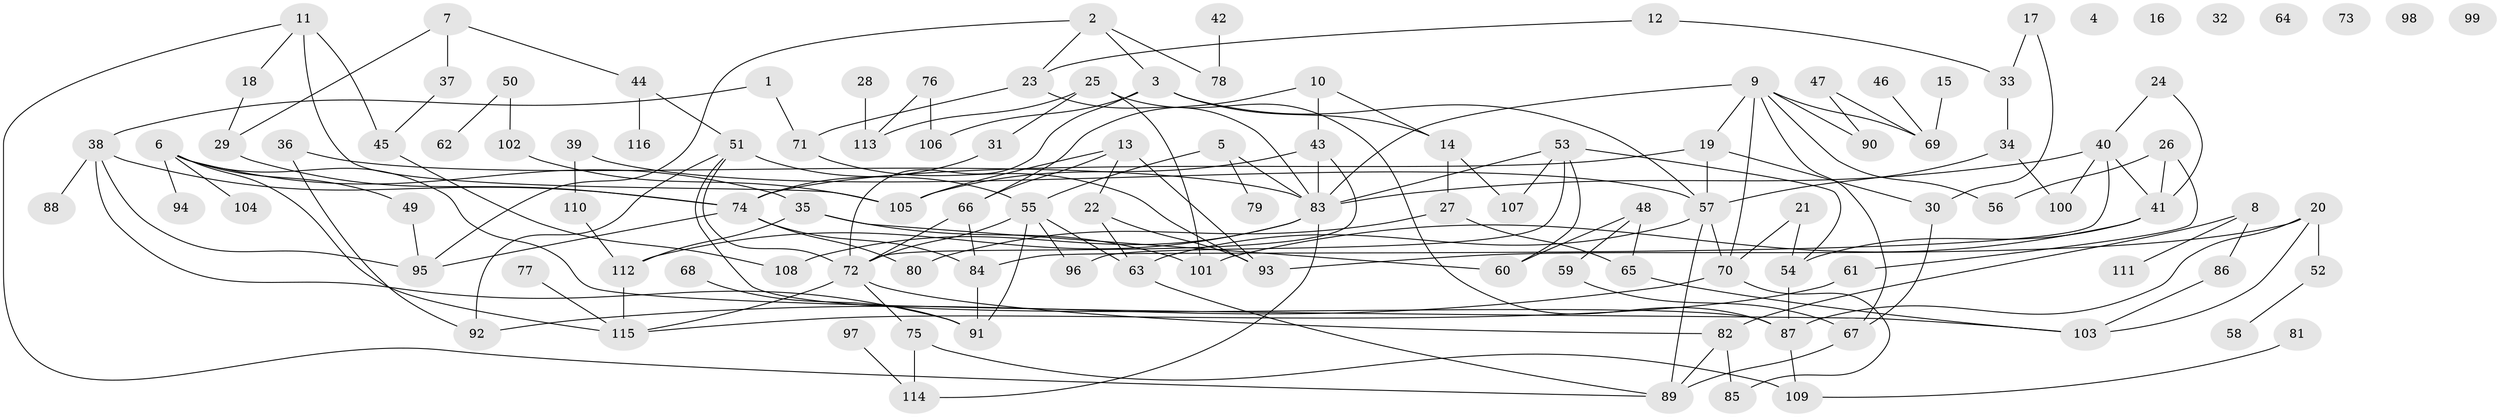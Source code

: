 // coarse degree distribution, {3: 0.14473684210526316, 6: 0.05263157894736842, 5: 0.11842105263157894, 0: 0.09210526315789473, 2: 0.21052631578947367, 4: 0.15789473684210525, 9: 0.013157894736842105, 1: 0.13157894736842105, 8: 0.013157894736842105, 7: 0.039473684210526314, 10: 0.02631578947368421}
// Generated by graph-tools (version 1.1) at 2025/23/03/03/25 07:23:29]
// undirected, 116 vertices, 169 edges
graph export_dot {
graph [start="1"]
  node [color=gray90,style=filled];
  1;
  2;
  3;
  4;
  5;
  6;
  7;
  8;
  9;
  10;
  11;
  12;
  13;
  14;
  15;
  16;
  17;
  18;
  19;
  20;
  21;
  22;
  23;
  24;
  25;
  26;
  27;
  28;
  29;
  30;
  31;
  32;
  33;
  34;
  35;
  36;
  37;
  38;
  39;
  40;
  41;
  42;
  43;
  44;
  45;
  46;
  47;
  48;
  49;
  50;
  51;
  52;
  53;
  54;
  55;
  56;
  57;
  58;
  59;
  60;
  61;
  62;
  63;
  64;
  65;
  66;
  67;
  68;
  69;
  70;
  71;
  72;
  73;
  74;
  75;
  76;
  77;
  78;
  79;
  80;
  81;
  82;
  83;
  84;
  85;
  86;
  87;
  88;
  89;
  90;
  91;
  92;
  93;
  94;
  95;
  96;
  97;
  98;
  99;
  100;
  101;
  102;
  103;
  104;
  105;
  106;
  107;
  108;
  109;
  110;
  111;
  112;
  113;
  114;
  115;
  116;
  1 -- 38;
  1 -- 71;
  2 -- 3;
  2 -- 23;
  2 -- 78;
  2 -- 95;
  3 -- 14;
  3 -- 57;
  3 -- 72;
  3 -- 106;
  5 -- 55;
  5 -- 79;
  5 -- 83;
  6 -- 35;
  6 -- 49;
  6 -- 94;
  6 -- 103;
  6 -- 104;
  6 -- 115;
  7 -- 29;
  7 -- 37;
  7 -- 44;
  8 -- 82;
  8 -- 86;
  8 -- 111;
  9 -- 19;
  9 -- 56;
  9 -- 67;
  9 -- 69;
  9 -- 70;
  9 -- 83;
  9 -- 90;
  10 -- 14;
  10 -- 43;
  10 -- 66;
  11 -- 18;
  11 -- 45;
  11 -- 89;
  11 -- 105;
  12 -- 23;
  12 -- 33;
  13 -- 22;
  13 -- 66;
  13 -- 93;
  13 -- 105;
  14 -- 27;
  14 -- 107;
  15 -- 69;
  17 -- 30;
  17 -- 33;
  18 -- 29;
  19 -- 30;
  19 -- 57;
  19 -- 74;
  20 -- 52;
  20 -- 87;
  20 -- 93;
  20 -- 103;
  21 -- 54;
  21 -- 70;
  22 -- 63;
  22 -- 93;
  23 -- 71;
  23 -- 83;
  24 -- 40;
  24 -- 41;
  25 -- 31;
  25 -- 87;
  25 -- 101;
  25 -- 113;
  26 -- 41;
  26 -- 56;
  26 -- 61;
  27 -- 65;
  27 -- 80;
  28 -- 113;
  29 -- 74;
  30 -- 67;
  31 -- 74;
  33 -- 34;
  34 -- 57;
  34 -- 100;
  35 -- 60;
  35 -- 101;
  35 -- 112;
  36 -- 83;
  36 -- 92;
  37 -- 45;
  38 -- 74;
  38 -- 88;
  38 -- 91;
  38 -- 95;
  39 -- 57;
  39 -- 110;
  40 -- 41;
  40 -- 83;
  40 -- 84;
  40 -- 100;
  41 -- 54;
  41 -- 101;
  42 -- 78;
  43 -- 72;
  43 -- 83;
  43 -- 105;
  44 -- 51;
  44 -- 116;
  45 -- 108;
  46 -- 69;
  47 -- 69;
  47 -- 90;
  48 -- 59;
  48 -- 60;
  48 -- 65;
  49 -- 95;
  50 -- 62;
  50 -- 102;
  51 -- 55;
  51 -- 72;
  51 -- 87;
  51 -- 92;
  52 -- 58;
  53 -- 54;
  53 -- 60;
  53 -- 83;
  53 -- 96;
  53 -- 107;
  54 -- 87;
  55 -- 63;
  55 -- 72;
  55 -- 91;
  55 -- 96;
  57 -- 63;
  57 -- 70;
  57 -- 89;
  59 -- 67;
  61 -- 115;
  63 -- 89;
  65 -- 103;
  66 -- 72;
  66 -- 84;
  67 -- 89;
  68 -- 91;
  70 -- 85;
  70 -- 92;
  71 -- 93;
  72 -- 75;
  72 -- 82;
  72 -- 115;
  74 -- 80;
  74 -- 84;
  74 -- 95;
  75 -- 109;
  75 -- 114;
  76 -- 106;
  76 -- 113;
  77 -- 115;
  81 -- 109;
  82 -- 85;
  82 -- 89;
  83 -- 108;
  83 -- 112;
  83 -- 114;
  84 -- 91;
  86 -- 103;
  87 -- 109;
  97 -- 114;
  102 -- 105;
  110 -- 112;
  112 -- 115;
}
